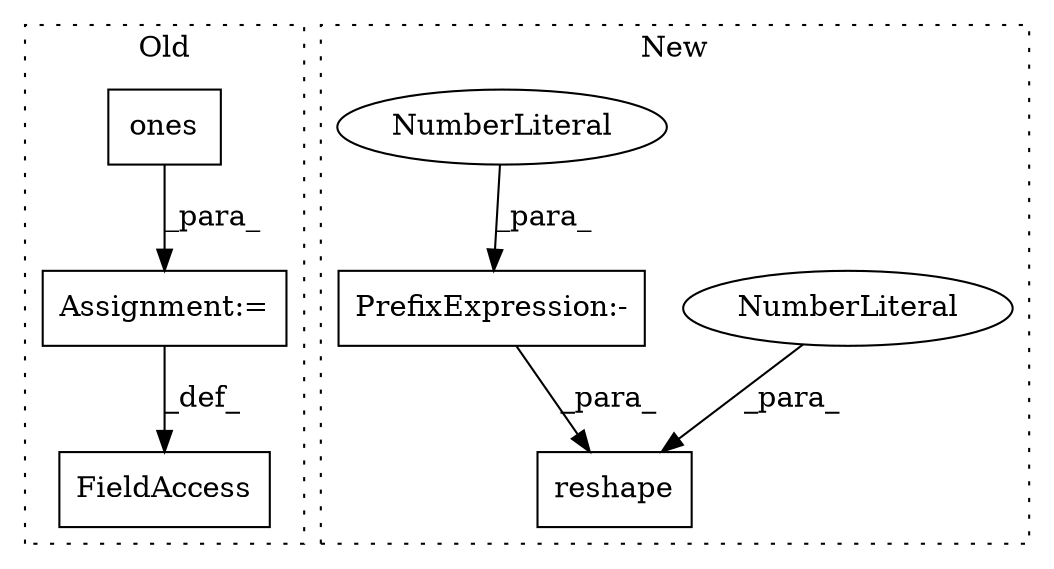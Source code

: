digraph G {
subgraph cluster0 {
1 [label="ones" a="32" s="6612,6630" l="5,1" shape="box"];
6 [label="FieldAccess" a="22" s="6581" l="27" shape="box"];
7 [label="Assignment:=" a="7" s="6608" l="1" shape="box"];
label = "Old";
style="dotted";
}
subgraph cluster1 {
2 [label="reshape" a="32" s="5726,5738" l="8,1" shape="box"];
3 [label="NumberLiteral" a="34" s="5734" l="1" shape="ellipse"];
4 [label="PrefixExpression:-" a="38" s="5736" l="1" shape="box"];
5 [label="NumberLiteral" a="34" s="5737" l="1" shape="ellipse"];
label = "New";
style="dotted";
}
1 -> 7 [label="_para_"];
3 -> 2 [label="_para_"];
4 -> 2 [label="_para_"];
5 -> 4 [label="_para_"];
7 -> 6 [label="_def_"];
}